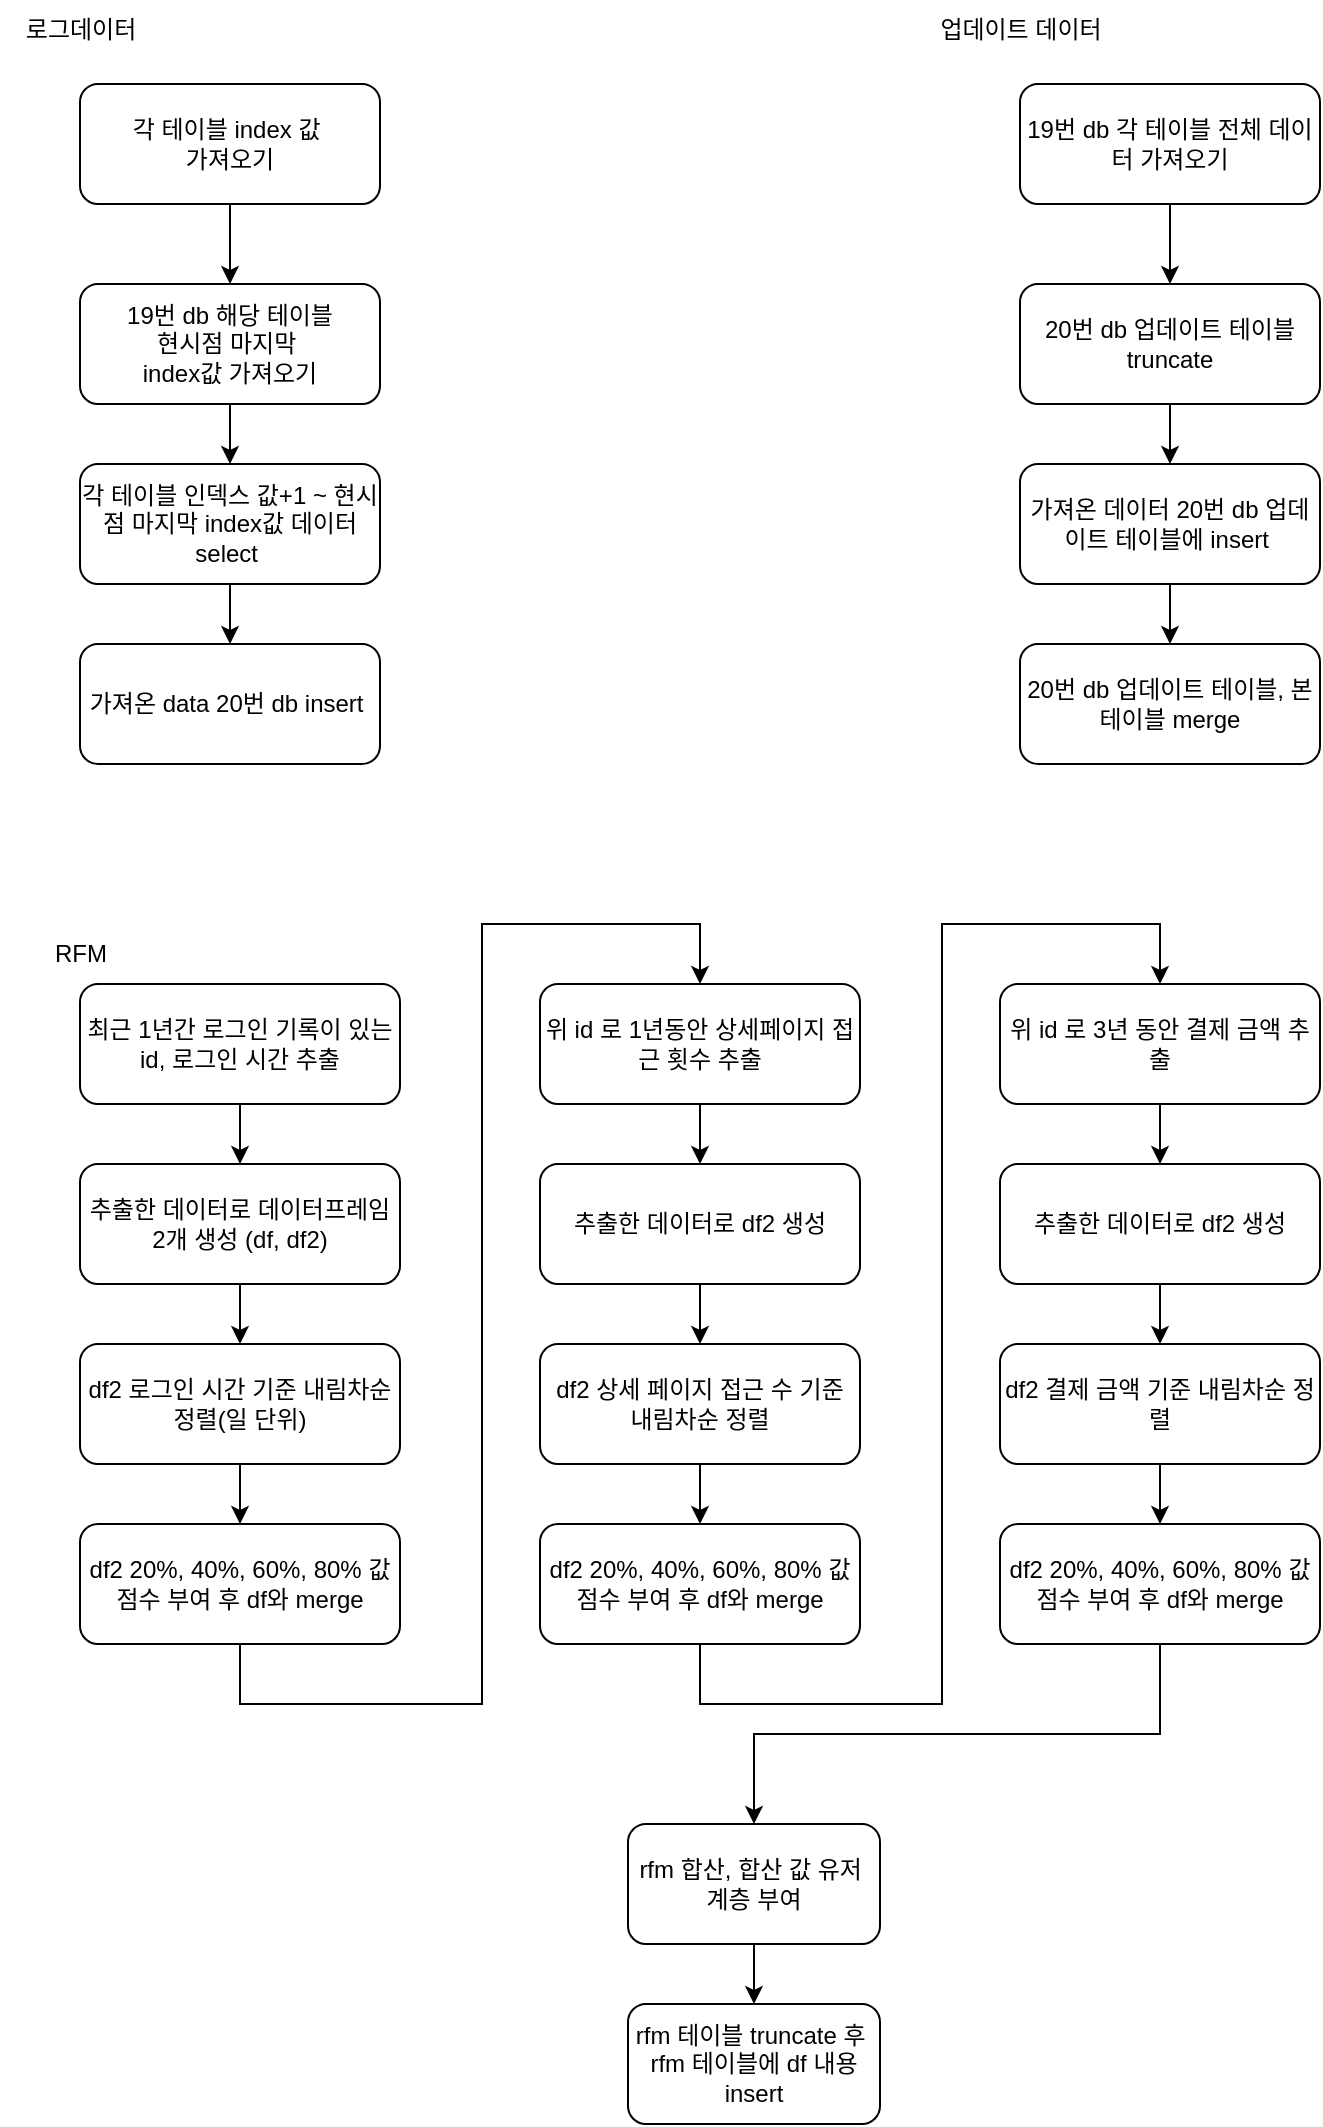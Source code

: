 <mxfile version="24.4.4" type="github">
  <diagram id="C5RBs43oDa-KdzZeNtuy" name="Page-1">
    <mxGraphModel dx="1434" dy="746" grid="1" gridSize="10" guides="1" tooltips="1" connect="1" arrows="1" fold="1" page="1" pageScale="1" pageWidth="827" pageHeight="1169" math="0" shadow="0">
      <root>
        <mxCell id="WIyWlLk6GJQsqaUBKTNV-0" />
        <mxCell id="WIyWlLk6GJQsqaUBKTNV-1" parent="WIyWlLk6GJQsqaUBKTNV-0" />
        <mxCell id="HLwu8Gzehdd7tzMXg7ss-7" style="edgeStyle=orthogonalEdgeStyle;rounded=0;orthogonalLoop=1;jettySize=auto;html=1;exitX=0.5;exitY=1;exitDx=0;exitDy=0;entryX=0.5;entryY=0;entryDx=0;entryDy=0;" edge="1" parent="WIyWlLk6GJQsqaUBKTNV-1" source="HLwu8Gzehdd7tzMXg7ss-0" target="HLwu8Gzehdd7tzMXg7ss-6">
          <mxGeometry relative="1" as="geometry" />
        </mxCell>
        <mxCell id="HLwu8Gzehdd7tzMXg7ss-0" value="19번 db 해당 테이블&lt;div&gt;&lt;span style=&quot;background-color: initial;&quot;&gt;현시점 마지막&amp;nbsp;&lt;/span&gt;&lt;/div&gt;&lt;div&gt;&lt;span style=&quot;background-color: initial;&quot;&gt;index값 가져오기&lt;/span&gt;&lt;/div&gt;" style="rounded=1;whiteSpace=wrap;html=1;" vertex="1" parent="WIyWlLk6GJQsqaUBKTNV-1">
          <mxGeometry x="80" y="180" width="150" height="60" as="geometry" />
        </mxCell>
        <mxCell id="HLwu8Gzehdd7tzMXg7ss-1" value="로그데이터" style="text;html=1;align=center;verticalAlign=middle;resizable=0;points=[];autosize=1;strokeColor=none;fillColor=none;" vertex="1" parent="WIyWlLk6GJQsqaUBKTNV-1">
          <mxGeometry x="40" y="38" width="80" height="30" as="geometry" />
        </mxCell>
        <mxCell id="HLwu8Gzehdd7tzMXg7ss-5" style="edgeStyle=orthogonalEdgeStyle;rounded=0;orthogonalLoop=1;jettySize=auto;html=1;exitX=0.5;exitY=1;exitDx=0;exitDy=0;entryX=0.5;entryY=0;entryDx=0;entryDy=0;" edge="1" parent="WIyWlLk6GJQsqaUBKTNV-1" source="HLwu8Gzehdd7tzMXg7ss-4" target="HLwu8Gzehdd7tzMXg7ss-0">
          <mxGeometry relative="1" as="geometry" />
        </mxCell>
        <mxCell id="HLwu8Gzehdd7tzMXg7ss-4" value="각 테이블 index 값&amp;nbsp;&lt;div&gt;가져오기&lt;/div&gt;" style="rounded=1;whiteSpace=wrap;html=1;" vertex="1" parent="WIyWlLk6GJQsqaUBKTNV-1">
          <mxGeometry x="80" y="80" width="150" height="60" as="geometry" />
        </mxCell>
        <mxCell id="HLwu8Gzehdd7tzMXg7ss-9" style="edgeStyle=orthogonalEdgeStyle;rounded=0;orthogonalLoop=1;jettySize=auto;html=1;exitX=0.5;exitY=1;exitDx=0;exitDy=0;entryX=0.5;entryY=0;entryDx=0;entryDy=0;" edge="1" parent="WIyWlLk6GJQsqaUBKTNV-1" source="HLwu8Gzehdd7tzMXg7ss-6" target="HLwu8Gzehdd7tzMXg7ss-8">
          <mxGeometry relative="1" as="geometry" />
        </mxCell>
        <mxCell id="HLwu8Gzehdd7tzMXg7ss-6" value="&lt;div&gt;&lt;span style=&quot;background-color: initial;&quot;&gt;각 테이블 인덱스 값+1 ~ 현시점 마지막&amp;nbsp;&lt;/span&gt;&lt;span style=&quot;background-color: initial;&quot;&gt;index값&amp;nbsp;&lt;/span&gt;&lt;span style=&quot;background-color: initial;&quot;&gt;데이터 select&amp;nbsp;&lt;/span&gt;&lt;/div&gt;" style="rounded=1;whiteSpace=wrap;html=1;" vertex="1" parent="WIyWlLk6GJQsqaUBKTNV-1">
          <mxGeometry x="80" y="270" width="150" height="60" as="geometry" />
        </mxCell>
        <mxCell id="HLwu8Gzehdd7tzMXg7ss-8" value="가져온 data 20번 db insert&amp;nbsp;" style="rounded=1;whiteSpace=wrap;html=1;" vertex="1" parent="WIyWlLk6GJQsqaUBKTNV-1">
          <mxGeometry x="80" y="360" width="150" height="60" as="geometry" />
        </mxCell>
        <mxCell id="HLwu8Gzehdd7tzMXg7ss-10" style="edgeStyle=orthogonalEdgeStyle;rounded=0;orthogonalLoop=1;jettySize=auto;html=1;exitX=0.5;exitY=1;exitDx=0;exitDy=0;entryX=0.5;entryY=0;entryDx=0;entryDy=0;" edge="1" source="HLwu8Gzehdd7tzMXg7ss-11" target="HLwu8Gzehdd7tzMXg7ss-16" parent="WIyWlLk6GJQsqaUBKTNV-1">
          <mxGeometry relative="1" as="geometry" />
        </mxCell>
        <mxCell id="HLwu8Gzehdd7tzMXg7ss-11" value="20번 db 업데이트 테이블 truncate" style="rounded=1;whiteSpace=wrap;html=1;" vertex="1" parent="WIyWlLk6GJQsqaUBKTNV-1">
          <mxGeometry x="550" y="180" width="150" height="60" as="geometry" />
        </mxCell>
        <mxCell id="HLwu8Gzehdd7tzMXg7ss-12" value="업데이트 데이터" style="text;html=1;align=center;verticalAlign=middle;resizable=0;points=[];autosize=1;strokeColor=none;fillColor=none;" vertex="1" parent="WIyWlLk6GJQsqaUBKTNV-1">
          <mxGeometry x="495" y="38" width="110" height="30" as="geometry" />
        </mxCell>
        <mxCell id="HLwu8Gzehdd7tzMXg7ss-13" style="edgeStyle=orthogonalEdgeStyle;rounded=0;orthogonalLoop=1;jettySize=auto;html=1;exitX=0.5;exitY=1;exitDx=0;exitDy=0;entryX=0.5;entryY=0;entryDx=0;entryDy=0;" edge="1" source="HLwu8Gzehdd7tzMXg7ss-14" target="HLwu8Gzehdd7tzMXg7ss-11" parent="WIyWlLk6GJQsqaUBKTNV-1">
          <mxGeometry relative="1" as="geometry" />
        </mxCell>
        <mxCell id="HLwu8Gzehdd7tzMXg7ss-14" value="19번 db 각 테이블 전체 데이터&amp;nbsp;&lt;span style=&quot;background-color: initial;&quot;&gt;가져오기&lt;/span&gt;" style="rounded=1;whiteSpace=wrap;html=1;" vertex="1" parent="WIyWlLk6GJQsqaUBKTNV-1">
          <mxGeometry x="550" y="80" width="150" height="60" as="geometry" />
        </mxCell>
        <mxCell id="HLwu8Gzehdd7tzMXg7ss-15" style="edgeStyle=orthogonalEdgeStyle;rounded=0;orthogonalLoop=1;jettySize=auto;html=1;exitX=0.5;exitY=1;exitDx=0;exitDy=0;entryX=0.5;entryY=0;entryDx=0;entryDy=0;" edge="1" source="HLwu8Gzehdd7tzMXg7ss-16" target="HLwu8Gzehdd7tzMXg7ss-17" parent="WIyWlLk6GJQsqaUBKTNV-1">
          <mxGeometry relative="1" as="geometry" />
        </mxCell>
        <mxCell id="HLwu8Gzehdd7tzMXg7ss-16" value="&lt;div&gt;가져온 데이터 20번 db 업데이트 테이블에 insert&amp;nbsp;&lt;/div&gt;" style="rounded=1;whiteSpace=wrap;html=1;" vertex="1" parent="WIyWlLk6GJQsqaUBKTNV-1">
          <mxGeometry x="550" y="270" width="150" height="60" as="geometry" />
        </mxCell>
        <mxCell id="HLwu8Gzehdd7tzMXg7ss-17" value="20번 db 업데이트 테이블, 본 테이블 merge" style="rounded=1;whiteSpace=wrap;html=1;" vertex="1" parent="WIyWlLk6GJQsqaUBKTNV-1">
          <mxGeometry x="550" y="360" width="150" height="60" as="geometry" />
        </mxCell>
        <mxCell id="HLwu8Gzehdd7tzMXg7ss-18" value="RFM" style="text;html=1;align=center;verticalAlign=middle;resizable=0;points=[];autosize=1;strokeColor=none;fillColor=none;" vertex="1" parent="WIyWlLk6GJQsqaUBKTNV-1">
          <mxGeometry x="55" y="500" width="50" height="30" as="geometry" />
        </mxCell>
        <mxCell id="HLwu8Gzehdd7tzMXg7ss-21" style="edgeStyle=orthogonalEdgeStyle;rounded=0;orthogonalLoop=1;jettySize=auto;html=1;exitX=0.5;exitY=1;exitDx=0;exitDy=0;" edge="1" parent="WIyWlLk6GJQsqaUBKTNV-1" source="HLwu8Gzehdd7tzMXg7ss-19" target="HLwu8Gzehdd7tzMXg7ss-20">
          <mxGeometry relative="1" as="geometry" />
        </mxCell>
        <mxCell id="HLwu8Gzehdd7tzMXg7ss-19" value="최근 1년간 로그인 기록이 있는 id, 로그인 시간 추출" style="rounded=1;whiteSpace=wrap;html=1;" vertex="1" parent="WIyWlLk6GJQsqaUBKTNV-1">
          <mxGeometry x="80" y="530" width="160" height="60" as="geometry" />
        </mxCell>
        <mxCell id="HLwu8Gzehdd7tzMXg7ss-24" style="edgeStyle=orthogonalEdgeStyle;rounded=0;orthogonalLoop=1;jettySize=auto;html=1;exitX=0.5;exitY=1;exitDx=0;exitDy=0;entryX=0.5;entryY=0;entryDx=0;entryDy=0;" edge="1" parent="WIyWlLk6GJQsqaUBKTNV-1" source="HLwu8Gzehdd7tzMXg7ss-20" target="HLwu8Gzehdd7tzMXg7ss-22">
          <mxGeometry relative="1" as="geometry" />
        </mxCell>
        <mxCell id="HLwu8Gzehdd7tzMXg7ss-20" value="추출한 데이터로 데이터프레임 2개 생성 (df, df2)" style="rounded=1;whiteSpace=wrap;html=1;" vertex="1" parent="WIyWlLk6GJQsqaUBKTNV-1">
          <mxGeometry x="80" y="620" width="160" height="60" as="geometry" />
        </mxCell>
        <mxCell id="HLwu8Gzehdd7tzMXg7ss-25" style="edgeStyle=orthogonalEdgeStyle;rounded=0;orthogonalLoop=1;jettySize=auto;html=1;exitX=0.5;exitY=1;exitDx=0;exitDy=0;" edge="1" parent="WIyWlLk6GJQsqaUBKTNV-1" source="HLwu8Gzehdd7tzMXg7ss-22" target="HLwu8Gzehdd7tzMXg7ss-23">
          <mxGeometry relative="1" as="geometry" />
        </mxCell>
        <mxCell id="HLwu8Gzehdd7tzMXg7ss-22" value="df2 로그인 시간 기준 내림차순 정렬(일 단위)" style="rounded=1;whiteSpace=wrap;html=1;" vertex="1" parent="WIyWlLk6GJQsqaUBKTNV-1">
          <mxGeometry x="80" y="710" width="160" height="60" as="geometry" />
        </mxCell>
        <mxCell id="HLwu8Gzehdd7tzMXg7ss-41" style="edgeStyle=orthogonalEdgeStyle;rounded=0;orthogonalLoop=1;jettySize=auto;html=1;exitX=0.5;exitY=1;exitDx=0;exitDy=0;entryX=0.5;entryY=0;entryDx=0;entryDy=0;" edge="1" parent="WIyWlLk6GJQsqaUBKTNV-1" source="HLwu8Gzehdd7tzMXg7ss-23" target="HLwu8Gzehdd7tzMXg7ss-35">
          <mxGeometry relative="1" as="geometry">
            <mxPoint x="400" y="490" as="targetPoint" />
            <Array as="points">
              <mxPoint x="160" y="890" />
              <mxPoint x="281" y="890" />
              <mxPoint x="281" y="500" />
              <mxPoint x="390" y="500" />
            </Array>
          </mxGeometry>
        </mxCell>
        <mxCell id="HLwu8Gzehdd7tzMXg7ss-23" value="df2 20%, 40%, 60%, 80% 값 점수 부여 후 df와 merge" style="rounded=1;whiteSpace=wrap;html=1;" vertex="1" parent="WIyWlLk6GJQsqaUBKTNV-1">
          <mxGeometry x="80" y="800" width="160" height="60" as="geometry" />
        </mxCell>
        <mxCell id="HLwu8Gzehdd7tzMXg7ss-34" style="edgeStyle=orthogonalEdgeStyle;rounded=0;orthogonalLoop=1;jettySize=auto;html=1;exitX=0.5;exitY=1;exitDx=0;exitDy=0;" edge="1" source="HLwu8Gzehdd7tzMXg7ss-35" target="HLwu8Gzehdd7tzMXg7ss-37" parent="WIyWlLk6GJQsqaUBKTNV-1">
          <mxGeometry relative="1" as="geometry" />
        </mxCell>
        <mxCell id="HLwu8Gzehdd7tzMXg7ss-35" value="위 id 로 1년동안 상세페이지 접근 횟수 추출" style="rounded=1;whiteSpace=wrap;html=1;" vertex="1" parent="WIyWlLk6GJQsqaUBKTNV-1">
          <mxGeometry x="310" y="530" width="160" height="60" as="geometry" />
        </mxCell>
        <mxCell id="HLwu8Gzehdd7tzMXg7ss-36" style="edgeStyle=orthogonalEdgeStyle;rounded=0;orthogonalLoop=1;jettySize=auto;html=1;exitX=0.5;exitY=1;exitDx=0;exitDy=0;entryX=0.5;entryY=0;entryDx=0;entryDy=0;" edge="1" source="HLwu8Gzehdd7tzMXg7ss-37" target="HLwu8Gzehdd7tzMXg7ss-39" parent="WIyWlLk6GJQsqaUBKTNV-1">
          <mxGeometry relative="1" as="geometry" />
        </mxCell>
        <mxCell id="HLwu8Gzehdd7tzMXg7ss-37" value="추출한 데이터로 df2 생성" style="rounded=1;whiteSpace=wrap;html=1;" vertex="1" parent="WIyWlLk6GJQsqaUBKTNV-1">
          <mxGeometry x="310" y="620" width="160" height="60" as="geometry" />
        </mxCell>
        <mxCell id="HLwu8Gzehdd7tzMXg7ss-38" style="edgeStyle=orthogonalEdgeStyle;rounded=0;orthogonalLoop=1;jettySize=auto;html=1;exitX=0.5;exitY=1;exitDx=0;exitDy=0;" edge="1" source="HLwu8Gzehdd7tzMXg7ss-39" target="HLwu8Gzehdd7tzMXg7ss-40" parent="WIyWlLk6GJQsqaUBKTNV-1">
          <mxGeometry relative="1" as="geometry" />
        </mxCell>
        <mxCell id="HLwu8Gzehdd7tzMXg7ss-39" value="df2 상세 페이지 접근 수 기준 내림차순 정렬" style="rounded=1;whiteSpace=wrap;html=1;" vertex="1" parent="WIyWlLk6GJQsqaUBKTNV-1">
          <mxGeometry x="310" y="710" width="160" height="60" as="geometry" />
        </mxCell>
        <mxCell id="HLwu8Gzehdd7tzMXg7ss-40" value="df2 20%, 40%, 60%, 80% 값 점수 부여 후 df와 merge" style="rounded=1;whiteSpace=wrap;html=1;" vertex="1" parent="WIyWlLk6GJQsqaUBKTNV-1">
          <mxGeometry x="310" y="800" width="160" height="60" as="geometry" />
        </mxCell>
        <mxCell id="HLwu8Gzehdd7tzMXg7ss-42" style="edgeStyle=orthogonalEdgeStyle;rounded=0;orthogonalLoop=1;jettySize=auto;html=1;exitX=0.5;exitY=1;exitDx=0;exitDy=0;" edge="1" source="HLwu8Gzehdd7tzMXg7ss-43" target="HLwu8Gzehdd7tzMXg7ss-45" parent="WIyWlLk6GJQsqaUBKTNV-1">
          <mxGeometry relative="1" as="geometry" />
        </mxCell>
        <mxCell id="HLwu8Gzehdd7tzMXg7ss-43" value="위 id 로 3년 동안 결제 금액 추출" style="rounded=1;whiteSpace=wrap;html=1;" vertex="1" parent="WIyWlLk6GJQsqaUBKTNV-1">
          <mxGeometry x="540" y="530" width="160" height="60" as="geometry" />
        </mxCell>
        <mxCell id="HLwu8Gzehdd7tzMXg7ss-44" style="edgeStyle=orthogonalEdgeStyle;rounded=0;orthogonalLoop=1;jettySize=auto;html=1;exitX=0.5;exitY=1;exitDx=0;exitDy=0;entryX=0.5;entryY=0;entryDx=0;entryDy=0;" edge="1" source="HLwu8Gzehdd7tzMXg7ss-45" target="HLwu8Gzehdd7tzMXg7ss-47" parent="WIyWlLk6GJQsqaUBKTNV-1">
          <mxGeometry relative="1" as="geometry" />
        </mxCell>
        <mxCell id="HLwu8Gzehdd7tzMXg7ss-45" value="추출한 데이터로 df2 생성" style="rounded=1;whiteSpace=wrap;html=1;" vertex="1" parent="WIyWlLk6GJQsqaUBKTNV-1">
          <mxGeometry x="540" y="620" width="160" height="60" as="geometry" />
        </mxCell>
        <mxCell id="HLwu8Gzehdd7tzMXg7ss-46" style="edgeStyle=orthogonalEdgeStyle;rounded=0;orthogonalLoop=1;jettySize=auto;html=1;exitX=0.5;exitY=1;exitDx=0;exitDy=0;" edge="1" source="HLwu8Gzehdd7tzMXg7ss-47" target="HLwu8Gzehdd7tzMXg7ss-48" parent="WIyWlLk6GJQsqaUBKTNV-1">
          <mxGeometry relative="1" as="geometry" />
        </mxCell>
        <mxCell id="HLwu8Gzehdd7tzMXg7ss-47" value="df2 결제 금액 기준 내림차순 정렬" style="rounded=1;whiteSpace=wrap;html=1;" vertex="1" parent="WIyWlLk6GJQsqaUBKTNV-1">
          <mxGeometry x="540" y="710" width="160" height="60" as="geometry" />
        </mxCell>
        <mxCell id="HLwu8Gzehdd7tzMXg7ss-52" style="edgeStyle=orthogonalEdgeStyle;rounded=0;orthogonalLoop=1;jettySize=auto;html=1;exitX=0.5;exitY=1;exitDx=0;exitDy=0;entryX=0.5;entryY=0;entryDx=0;entryDy=0;" edge="1" parent="WIyWlLk6GJQsqaUBKTNV-1" source="HLwu8Gzehdd7tzMXg7ss-48" target="HLwu8Gzehdd7tzMXg7ss-51">
          <mxGeometry relative="1" as="geometry" />
        </mxCell>
        <mxCell id="HLwu8Gzehdd7tzMXg7ss-48" value="df2 20%, 40%, 60%, 80% 값 점수 부여 후 df와 merge" style="rounded=1;whiteSpace=wrap;html=1;" vertex="1" parent="WIyWlLk6GJQsqaUBKTNV-1">
          <mxGeometry x="540" y="800" width="160" height="60" as="geometry" />
        </mxCell>
        <mxCell id="HLwu8Gzehdd7tzMXg7ss-49" style="edgeStyle=orthogonalEdgeStyle;rounded=0;orthogonalLoop=1;jettySize=auto;html=1;exitX=0.5;exitY=1;exitDx=0;exitDy=0;entryX=0.5;entryY=0;entryDx=0;entryDy=0;" edge="1" parent="WIyWlLk6GJQsqaUBKTNV-1" source="HLwu8Gzehdd7tzMXg7ss-40" target="HLwu8Gzehdd7tzMXg7ss-43">
          <mxGeometry relative="1" as="geometry">
            <mxPoint x="620" y="530" as="targetPoint" />
            <mxPoint x="390" y="860" as="sourcePoint" />
            <Array as="points">
              <mxPoint x="390" y="890" />
              <mxPoint x="511" y="890" />
              <mxPoint x="511" y="500" />
              <mxPoint x="620" y="500" />
            </Array>
          </mxGeometry>
        </mxCell>
        <mxCell id="HLwu8Gzehdd7tzMXg7ss-50" value="&lt;div&gt;rfm 테이블 truncate 후&amp;nbsp;&lt;br&gt;&lt;/div&gt;rfm 테이블에 df 내용 insert" style="rounded=1;whiteSpace=wrap;html=1;" vertex="1" parent="WIyWlLk6GJQsqaUBKTNV-1">
          <mxGeometry x="354" y="1040" width="126" height="60" as="geometry" />
        </mxCell>
        <mxCell id="HLwu8Gzehdd7tzMXg7ss-53" style="edgeStyle=orthogonalEdgeStyle;rounded=0;orthogonalLoop=1;jettySize=auto;html=1;exitX=0.5;exitY=1;exitDx=0;exitDy=0;entryX=0.5;entryY=0;entryDx=0;entryDy=0;" edge="1" parent="WIyWlLk6GJQsqaUBKTNV-1" source="HLwu8Gzehdd7tzMXg7ss-51" target="HLwu8Gzehdd7tzMXg7ss-50">
          <mxGeometry relative="1" as="geometry" />
        </mxCell>
        <mxCell id="HLwu8Gzehdd7tzMXg7ss-51" value="rfm 합산, 합산 값 유저&amp;nbsp; 계층 부여" style="rounded=1;whiteSpace=wrap;html=1;" vertex="1" parent="WIyWlLk6GJQsqaUBKTNV-1">
          <mxGeometry x="354" y="950" width="126" height="60" as="geometry" />
        </mxCell>
      </root>
    </mxGraphModel>
  </diagram>
</mxfile>
